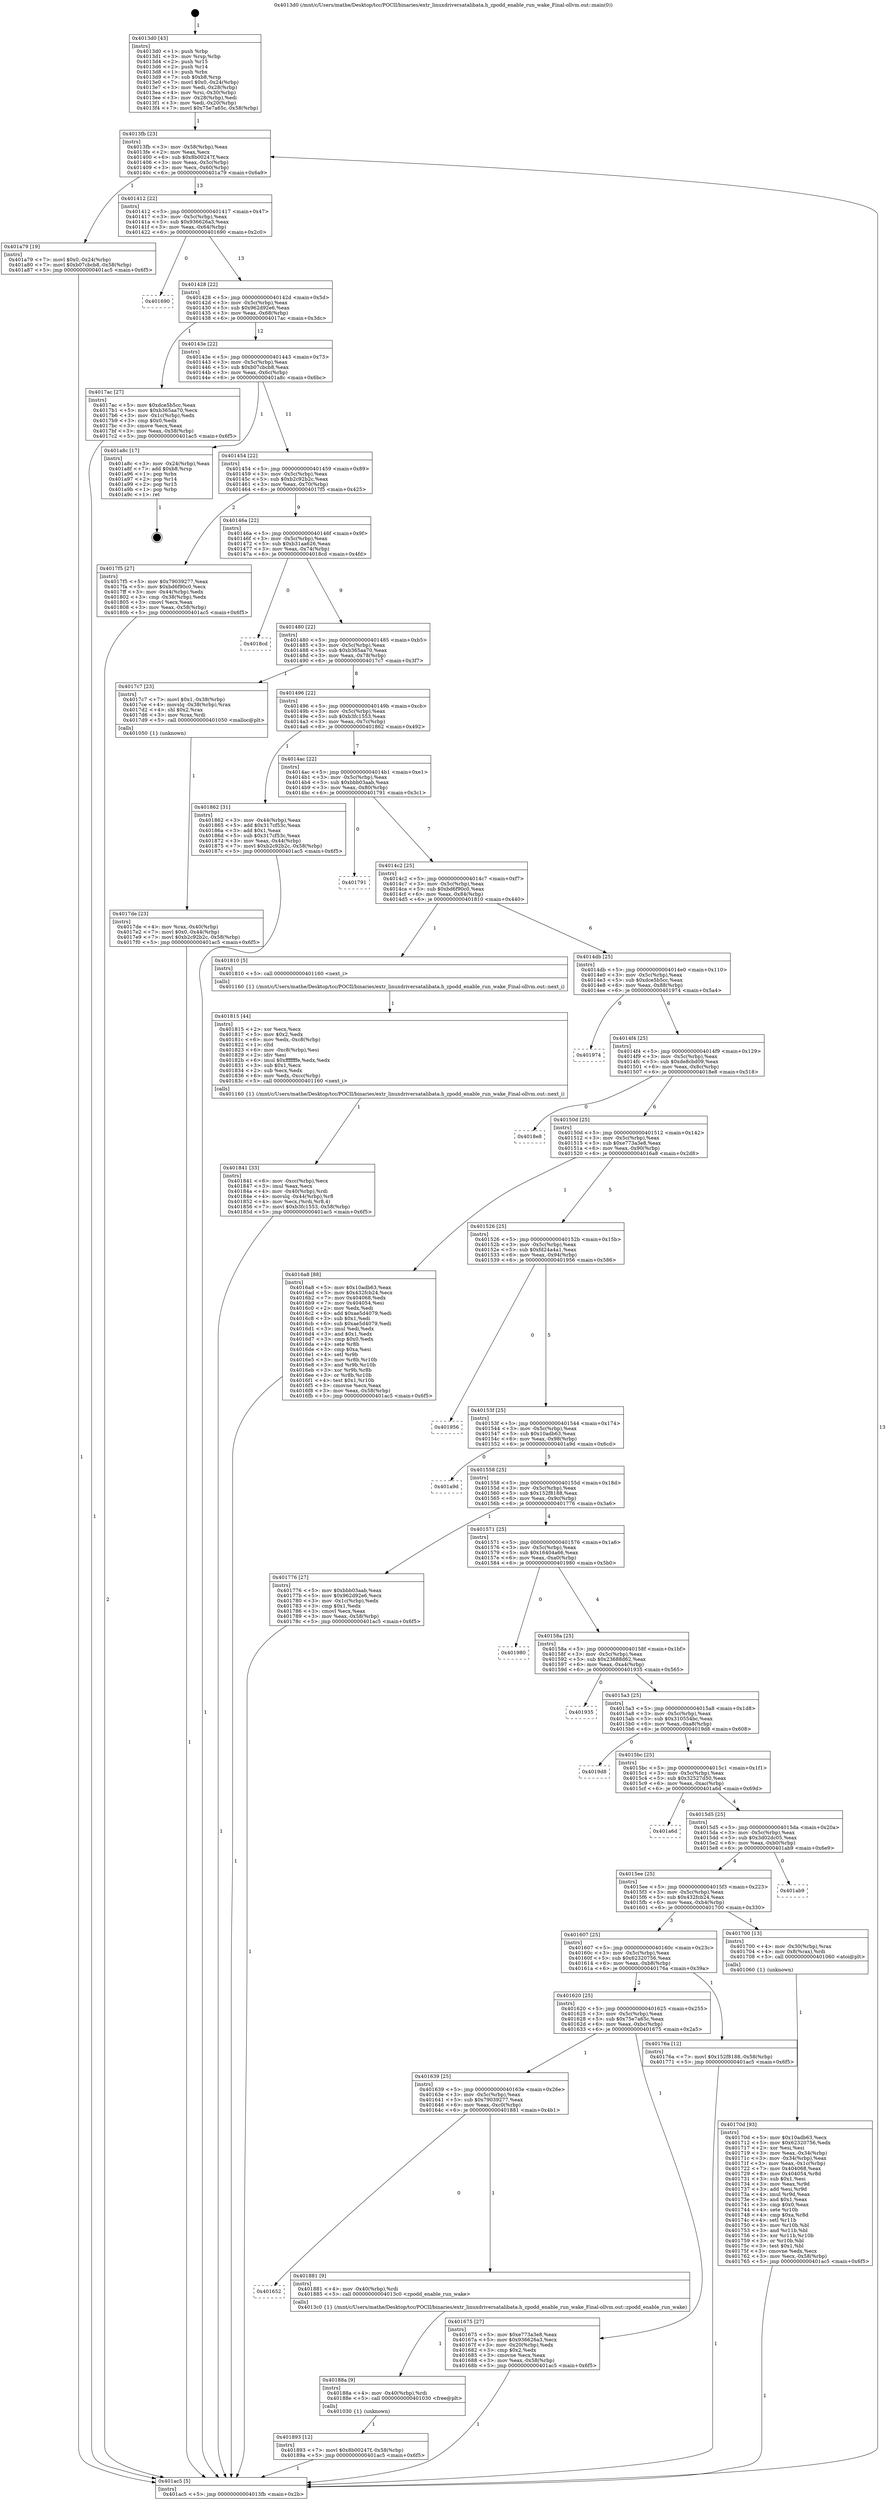digraph "0x4013d0" {
  label = "0x4013d0 (/mnt/c/Users/mathe/Desktop/tcc/POCII/binaries/extr_linuxdriversatalibata.h_zpodd_enable_run_wake_Final-ollvm.out::main(0))"
  labelloc = "t"
  node[shape=record]

  Entry [label="",width=0.3,height=0.3,shape=circle,fillcolor=black,style=filled]
  "0x4013fb" [label="{
     0x4013fb [23]\l
     | [instrs]\l
     &nbsp;&nbsp;0x4013fb \<+3\>: mov -0x58(%rbp),%eax\l
     &nbsp;&nbsp;0x4013fe \<+2\>: mov %eax,%ecx\l
     &nbsp;&nbsp;0x401400 \<+6\>: sub $0x8b00247f,%ecx\l
     &nbsp;&nbsp;0x401406 \<+3\>: mov %eax,-0x5c(%rbp)\l
     &nbsp;&nbsp;0x401409 \<+3\>: mov %ecx,-0x60(%rbp)\l
     &nbsp;&nbsp;0x40140c \<+6\>: je 0000000000401a79 \<main+0x6a9\>\l
  }"]
  "0x401a79" [label="{
     0x401a79 [19]\l
     | [instrs]\l
     &nbsp;&nbsp;0x401a79 \<+7\>: movl $0x0,-0x24(%rbp)\l
     &nbsp;&nbsp;0x401a80 \<+7\>: movl $0xb07cbcb8,-0x58(%rbp)\l
     &nbsp;&nbsp;0x401a87 \<+5\>: jmp 0000000000401ac5 \<main+0x6f5\>\l
  }"]
  "0x401412" [label="{
     0x401412 [22]\l
     | [instrs]\l
     &nbsp;&nbsp;0x401412 \<+5\>: jmp 0000000000401417 \<main+0x47\>\l
     &nbsp;&nbsp;0x401417 \<+3\>: mov -0x5c(%rbp),%eax\l
     &nbsp;&nbsp;0x40141a \<+5\>: sub $0x936626a3,%eax\l
     &nbsp;&nbsp;0x40141f \<+3\>: mov %eax,-0x64(%rbp)\l
     &nbsp;&nbsp;0x401422 \<+6\>: je 0000000000401690 \<main+0x2c0\>\l
  }"]
  Exit [label="",width=0.3,height=0.3,shape=circle,fillcolor=black,style=filled,peripheries=2]
  "0x401690" [label="{
     0x401690\l
  }", style=dashed]
  "0x401428" [label="{
     0x401428 [22]\l
     | [instrs]\l
     &nbsp;&nbsp;0x401428 \<+5\>: jmp 000000000040142d \<main+0x5d\>\l
     &nbsp;&nbsp;0x40142d \<+3\>: mov -0x5c(%rbp),%eax\l
     &nbsp;&nbsp;0x401430 \<+5\>: sub $0x962d92e6,%eax\l
     &nbsp;&nbsp;0x401435 \<+3\>: mov %eax,-0x68(%rbp)\l
     &nbsp;&nbsp;0x401438 \<+6\>: je 00000000004017ac \<main+0x3dc\>\l
  }"]
  "0x401893" [label="{
     0x401893 [12]\l
     | [instrs]\l
     &nbsp;&nbsp;0x401893 \<+7\>: movl $0x8b00247f,-0x58(%rbp)\l
     &nbsp;&nbsp;0x40189a \<+5\>: jmp 0000000000401ac5 \<main+0x6f5\>\l
  }"]
  "0x4017ac" [label="{
     0x4017ac [27]\l
     | [instrs]\l
     &nbsp;&nbsp;0x4017ac \<+5\>: mov $0xdce5b5cc,%eax\l
     &nbsp;&nbsp;0x4017b1 \<+5\>: mov $0xb365aa70,%ecx\l
     &nbsp;&nbsp;0x4017b6 \<+3\>: mov -0x1c(%rbp),%edx\l
     &nbsp;&nbsp;0x4017b9 \<+3\>: cmp $0x0,%edx\l
     &nbsp;&nbsp;0x4017bc \<+3\>: cmove %ecx,%eax\l
     &nbsp;&nbsp;0x4017bf \<+3\>: mov %eax,-0x58(%rbp)\l
     &nbsp;&nbsp;0x4017c2 \<+5\>: jmp 0000000000401ac5 \<main+0x6f5\>\l
  }"]
  "0x40143e" [label="{
     0x40143e [22]\l
     | [instrs]\l
     &nbsp;&nbsp;0x40143e \<+5\>: jmp 0000000000401443 \<main+0x73\>\l
     &nbsp;&nbsp;0x401443 \<+3\>: mov -0x5c(%rbp),%eax\l
     &nbsp;&nbsp;0x401446 \<+5\>: sub $0xb07cbcb8,%eax\l
     &nbsp;&nbsp;0x40144b \<+3\>: mov %eax,-0x6c(%rbp)\l
     &nbsp;&nbsp;0x40144e \<+6\>: je 0000000000401a8c \<main+0x6bc\>\l
  }"]
  "0x40188a" [label="{
     0x40188a [9]\l
     | [instrs]\l
     &nbsp;&nbsp;0x40188a \<+4\>: mov -0x40(%rbp),%rdi\l
     &nbsp;&nbsp;0x40188e \<+5\>: call 0000000000401030 \<free@plt\>\l
     | [calls]\l
     &nbsp;&nbsp;0x401030 \{1\} (unknown)\l
  }"]
  "0x401a8c" [label="{
     0x401a8c [17]\l
     | [instrs]\l
     &nbsp;&nbsp;0x401a8c \<+3\>: mov -0x24(%rbp),%eax\l
     &nbsp;&nbsp;0x401a8f \<+7\>: add $0xb8,%rsp\l
     &nbsp;&nbsp;0x401a96 \<+1\>: pop %rbx\l
     &nbsp;&nbsp;0x401a97 \<+2\>: pop %r14\l
     &nbsp;&nbsp;0x401a99 \<+2\>: pop %r15\l
     &nbsp;&nbsp;0x401a9b \<+1\>: pop %rbp\l
     &nbsp;&nbsp;0x401a9c \<+1\>: ret\l
  }"]
  "0x401454" [label="{
     0x401454 [22]\l
     | [instrs]\l
     &nbsp;&nbsp;0x401454 \<+5\>: jmp 0000000000401459 \<main+0x89\>\l
     &nbsp;&nbsp;0x401459 \<+3\>: mov -0x5c(%rbp),%eax\l
     &nbsp;&nbsp;0x40145c \<+5\>: sub $0xb2c92b2c,%eax\l
     &nbsp;&nbsp;0x401461 \<+3\>: mov %eax,-0x70(%rbp)\l
     &nbsp;&nbsp;0x401464 \<+6\>: je 00000000004017f5 \<main+0x425\>\l
  }"]
  "0x401652" [label="{
     0x401652\l
  }", style=dashed]
  "0x4017f5" [label="{
     0x4017f5 [27]\l
     | [instrs]\l
     &nbsp;&nbsp;0x4017f5 \<+5\>: mov $0x79039277,%eax\l
     &nbsp;&nbsp;0x4017fa \<+5\>: mov $0xbd6f90c0,%ecx\l
     &nbsp;&nbsp;0x4017ff \<+3\>: mov -0x44(%rbp),%edx\l
     &nbsp;&nbsp;0x401802 \<+3\>: cmp -0x38(%rbp),%edx\l
     &nbsp;&nbsp;0x401805 \<+3\>: cmovl %ecx,%eax\l
     &nbsp;&nbsp;0x401808 \<+3\>: mov %eax,-0x58(%rbp)\l
     &nbsp;&nbsp;0x40180b \<+5\>: jmp 0000000000401ac5 \<main+0x6f5\>\l
  }"]
  "0x40146a" [label="{
     0x40146a [22]\l
     | [instrs]\l
     &nbsp;&nbsp;0x40146a \<+5\>: jmp 000000000040146f \<main+0x9f\>\l
     &nbsp;&nbsp;0x40146f \<+3\>: mov -0x5c(%rbp),%eax\l
     &nbsp;&nbsp;0x401472 \<+5\>: sub $0xb31aa626,%eax\l
     &nbsp;&nbsp;0x401477 \<+3\>: mov %eax,-0x74(%rbp)\l
     &nbsp;&nbsp;0x40147a \<+6\>: je 00000000004018cd \<main+0x4fd\>\l
  }"]
  "0x401881" [label="{
     0x401881 [9]\l
     | [instrs]\l
     &nbsp;&nbsp;0x401881 \<+4\>: mov -0x40(%rbp),%rdi\l
     &nbsp;&nbsp;0x401885 \<+5\>: call 00000000004013c0 \<zpodd_enable_run_wake\>\l
     | [calls]\l
     &nbsp;&nbsp;0x4013c0 \{1\} (/mnt/c/Users/mathe/Desktop/tcc/POCII/binaries/extr_linuxdriversatalibata.h_zpodd_enable_run_wake_Final-ollvm.out::zpodd_enable_run_wake)\l
  }"]
  "0x4018cd" [label="{
     0x4018cd\l
  }", style=dashed]
  "0x401480" [label="{
     0x401480 [22]\l
     | [instrs]\l
     &nbsp;&nbsp;0x401480 \<+5\>: jmp 0000000000401485 \<main+0xb5\>\l
     &nbsp;&nbsp;0x401485 \<+3\>: mov -0x5c(%rbp),%eax\l
     &nbsp;&nbsp;0x401488 \<+5\>: sub $0xb365aa70,%eax\l
     &nbsp;&nbsp;0x40148d \<+3\>: mov %eax,-0x78(%rbp)\l
     &nbsp;&nbsp;0x401490 \<+6\>: je 00000000004017c7 \<main+0x3f7\>\l
  }"]
  "0x401841" [label="{
     0x401841 [33]\l
     | [instrs]\l
     &nbsp;&nbsp;0x401841 \<+6\>: mov -0xcc(%rbp),%ecx\l
     &nbsp;&nbsp;0x401847 \<+3\>: imul %eax,%ecx\l
     &nbsp;&nbsp;0x40184a \<+4\>: mov -0x40(%rbp),%rdi\l
     &nbsp;&nbsp;0x40184e \<+4\>: movslq -0x44(%rbp),%r8\l
     &nbsp;&nbsp;0x401852 \<+4\>: mov %ecx,(%rdi,%r8,4)\l
     &nbsp;&nbsp;0x401856 \<+7\>: movl $0xb3fc1553,-0x58(%rbp)\l
     &nbsp;&nbsp;0x40185d \<+5\>: jmp 0000000000401ac5 \<main+0x6f5\>\l
  }"]
  "0x4017c7" [label="{
     0x4017c7 [23]\l
     | [instrs]\l
     &nbsp;&nbsp;0x4017c7 \<+7\>: movl $0x1,-0x38(%rbp)\l
     &nbsp;&nbsp;0x4017ce \<+4\>: movslq -0x38(%rbp),%rax\l
     &nbsp;&nbsp;0x4017d2 \<+4\>: shl $0x2,%rax\l
     &nbsp;&nbsp;0x4017d6 \<+3\>: mov %rax,%rdi\l
     &nbsp;&nbsp;0x4017d9 \<+5\>: call 0000000000401050 \<malloc@plt\>\l
     | [calls]\l
     &nbsp;&nbsp;0x401050 \{1\} (unknown)\l
  }"]
  "0x401496" [label="{
     0x401496 [22]\l
     | [instrs]\l
     &nbsp;&nbsp;0x401496 \<+5\>: jmp 000000000040149b \<main+0xcb\>\l
     &nbsp;&nbsp;0x40149b \<+3\>: mov -0x5c(%rbp),%eax\l
     &nbsp;&nbsp;0x40149e \<+5\>: sub $0xb3fc1553,%eax\l
     &nbsp;&nbsp;0x4014a3 \<+3\>: mov %eax,-0x7c(%rbp)\l
     &nbsp;&nbsp;0x4014a6 \<+6\>: je 0000000000401862 \<main+0x492\>\l
  }"]
  "0x401815" [label="{
     0x401815 [44]\l
     | [instrs]\l
     &nbsp;&nbsp;0x401815 \<+2\>: xor %ecx,%ecx\l
     &nbsp;&nbsp;0x401817 \<+5\>: mov $0x2,%edx\l
     &nbsp;&nbsp;0x40181c \<+6\>: mov %edx,-0xc8(%rbp)\l
     &nbsp;&nbsp;0x401822 \<+1\>: cltd\l
     &nbsp;&nbsp;0x401823 \<+6\>: mov -0xc8(%rbp),%esi\l
     &nbsp;&nbsp;0x401829 \<+2\>: idiv %esi\l
     &nbsp;&nbsp;0x40182b \<+6\>: imul $0xfffffffe,%edx,%edx\l
     &nbsp;&nbsp;0x401831 \<+3\>: sub $0x1,%ecx\l
     &nbsp;&nbsp;0x401834 \<+2\>: sub %ecx,%edx\l
     &nbsp;&nbsp;0x401836 \<+6\>: mov %edx,-0xcc(%rbp)\l
     &nbsp;&nbsp;0x40183c \<+5\>: call 0000000000401160 \<next_i\>\l
     | [calls]\l
     &nbsp;&nbsp;0x401160 \{1\} (/mnt/c/Users/mathe/Desktop/tcc/POCII/binaries/extr_linuxdriversatalibata.h_zpodd_enable_run_wake_Final-ollvm.out::next_i)\l
  }"]
  "0x401862" [label="{
     0x401862 [31]\l
     | [instrs]\l
     &nbsp;&nbsp;0x401862 \<+3\>: mov -0x44(%rbp),%eax\l
     &nbsp;&nbsp;0x401865 \<+5\>: add $0x317cf53c,%eax\l
     &nbsp;&nbsp;0x40186a \<+3\>: add $0x1,%eax\l
     &nbsp;&nbsp;0x40186d \<+5\>: sub $0x317cf53c,%eax\l
     &nbsp;&nbsp;0x401872 \<+3\>: mov %eax,-0x44(%rbp)\l
     &nbsp;&nbsp;0x401875 \<+7\>: movl $0xb2c92b2c,-0x58(%rbp)\l
     &nbsp;&nbsp;0x40187c \<+5\>: jmp 0000000000401ac5 \<main+0x6f5\>\l
  }"]
  "0x4014ac" [label="{
     0x4014ac [22]\l
     | [instrs]\l
     &nbsp;&nbsp;0x4014ac \<+5\>: jmp 00000000004014b1 \<main+0xe1\>\l
     &nbsp;&nbsp;0x4014b1 \<+3\>: mov -0x5c(%rbp),%eax\l
     &nbsp;&nbsp;0x4014b4 \<+5\>: sub $0xbbb03aab,%eax\l
     &nbsp;&nbsp;0x4014b9 \<+3\>: mov %eax,-0x80(%rbp)\l
     &nbsp;&nbsp;0x4014bc \<+6\>: je 0000000000401791 \<main+0x3c1\>\l
  }"]
  "0x4017de" [label="{
     0x4017de [23]\l
     | [instrs]\l
     &nbsp;&nbsp;0x4017de \<+4\>: mov %rax,-0x40(%rbp)\l
     &nbsp;&nbsp;0x4017e2 \<+7\>: movl $0x0,-0x44(%rbp)\l
     &nbsp;&nbsp;0x4017e9 \<+7\>: movl $0xb2c92b2c,-0x58(%rbp)\l
     &nbsp;&nbsp;0x4017f0 \<+5\>: jmp 0000000000401ac5 \<main+0x6f5\>\l
  }"]
  "0x401791" [label="{
     0x401791\l
  }", style=dashed]
  "0x4014c2" [label="{
     0x4014c2 [25]\l
     | [instrs]\l
     &nbsp;&nbsp;0x4014c2 \<+5\>: jmp 00000000004014c7 \<main+0xf7\>\l
     &nbsp;&nbsp;0x4014c7 \<+3\>: mov -0x5c(%rbp),%eax\l
     &nbsp;&nbsp;0x4014ca \<+5\>: sub $0xbd6f90c0,%eax\l
     &nbsp;&nbsp;0x4014cf \<+6\>: mov %eax,-0x84(%rbp)\l
     &nbsp;&nbsp;0x4014d5 \<+6\>: je 0000000000401810 \<main+0x440\>\l
  }"]
  "0x40170d" [label="{
     0x40170d [93]\l
     | [instrs]\l
     &nbsp;&nbsp;0x40170d \<+5\>: mov $0x10adb63,%ecx\l
     &nbsp;&nbsp;0x401712 \<+5\>: mov $0x62320756,%edx\l
     &nbsp;&nbsp;0x401717 \<+2\>: xor %esi,%esi\l
     &nbsp;&nbsp;0x401719 \<+3\>: mov %eax,-0x34(%rbp)\l
     &nbsp;&nbsp;0x40171c \<+3\>: mov -0x34(%rbp),%eax\l
     &nbsp;&nbsp;0x40171f \<+3\>: mov %eax,-0x1c(%rbp)\l
     &nbsp;&nbsp;0x401722 \<+7\>: mov 0x404068,%eax\l
     &nbsp;&nbsp;0x401729 \<+8\>: mov 0x404054,%r8d\l
     &nbsp;&nbsp;0x401731 \<+3\>: sub $0x1,%esi\l
     &nbsp;&nbsp;0x401734 \<+3\>: mov %eax,%r9d\l
     &nbsp;&nbsp;0x401737 \<+3\>: add %esi,%r9d\l
     &nbsp;&nbsp;0x40173a \<+4\>: imul %r9d,%eax\l
     &nbsp;&nbsp;0x40173e \<+3\>: and $0x1,%eax\l
     &nbsp;&nbsp;0x401741 \<+3\>: cmp $0x0,%eax\l
     &nbsp;&nbsp;0x401744 \<+4\>: sete %r10b\l
     &nbsp;&nbsp;0x401748 \<+4\>: cmp $0xa,%r8d\l
     &nbsp;&nbsp;0x40174c \<+4\>: setl %r11b\l
     &nbsp;&nbsp;0x401750 \<+3\>: mov %r10b,%bl\l
     &nbsp;&nbsp;0x401753 \<+3\>: and %r11b,%bl\l
     &nbsp;&nbsp;0x401756 \<+3\>: xor %r11b,%r10b\l
     &nbsp;&nbsp;0x401759 \<+3\>: or %r10b,%bl\l
     &nbsp;&nbsp;0x40175c \<+3\>: test $0x1,%bl\l
     &nbsp;&nbsp;0x40175f \<+3\>: cmovne %edx,%ecx\l
     &nbsp;&nbsp;0x401762 \<+3\>: mov %ecx,-0x58(%rbp)\l
     &nbsp;&nbsp;0x401765 \<+5\>: jmp 0000000000401ac5 \<main+0x6f5\>\l
  }"]
  "0x401810" [label="{
     0x401810 [5]\l
     | [instrs]\l
     &nbsp;&nbsp;0x401810 \<+5\>: call 0000000000401160 \<next_i\>\l
     | [calls]\l
     &nbsp;&nbsp;0x401160 \{1\} (/mnt/c/Users/mathe/Desktop/tcc/POCII/binaries/extr_linuxdriversatalibata.h_zpodd_enable_run_wake_Final-ollvm.out::next_i)\l
  }"]
  "0x4014db" [label="{
     0x4014db [25]\l
     | [instrs]\l
     &nbsp;&nbsp;0x4014db \<+5\>: jmp 00000000004014e0 \<main+0x110\>\l
     &nbsp;&nbsp;0x4014e0 \<+3\>: mov -0x5c(%rbp),%eax\l
     &nbsp;&nbsp;0x4014e3 \<+5\>: sub $0xdce5b5cc,%eax\l
     &nbsp;&nbsp;0x4014e8 \<+6\>: mov %eax,-0x88(%rbp)\l
     &nbsp;&nbsp;0x4014ee \<+6\>: je 0000000000401974 \<main+0x5a4\>\l
  }"]
  "0x4013d0" [label="{
     0x4013d0 [43]\l
     | [instrs]\l
     &nbsp;&nbsp;0x4013d0 \<+1\>: push %rbp\l
     &nbsp;&nbsp;0x4013d1 \<+3\>: mov %rsp,%rbp\l
     &nbsp;&nbsp;0x4013d4 \<+2\>: push %r15\l
     &nbsp;&nbsp;0x4013d6 \<+2\>: push %r14\l
     &nbsp;&nbsp;0x4013d8 \<+1\>: push %rbx\l
     &nbsp;&nbsp;0x4013d9 \<+7\>: sub $0xb8,%rsp\l
     &nbsp;&nbsp;0x4013e0 \<+7\>: movl $0x0,-0x24(%rbp)\l
     &nbsp;&nbsp;0x4013e7 \<+3\>: mov %edi,-0x28(%rbp)\l
     &nbsp;&nbsp;0x4013ea \<+4\>: mov %rsi,-0x30(%rbp)\l
     &nbsp;&nbsp;0x4013ee \<+3\>: mov -0x28(%rbp),%edi\l
     &nbsp;&nbsp;0x4013f1 \<+3\>: mov %edi,-0x20(%rbp)\l
     &nbsp;&nbsp;0x4013f4 \<+7\>: movl $0x75e7a65c,-0x58(%rbp)\l
  }"]
  "0x401974" [label="{
     0x401974\l
  }", style=dashed]
  "0x4014f4" [label="{
     0x4014f4 [25]\l
     | [instrs]\l
     &nbsp;&nbsp;0x4014f4 \<+5\>: jmp 00000000004014f9 \<main+0x129\>\l
     &nbsp;&nbsp;0x4014f9 \<+3\>: mov -0x5c(%rbp),%eax\l
     &nbsp;&nbsp;0x4014fc \<+5\>: sub $0xde8cbd09,%eax\l
     &nbsp;&nbsp;0x401501 \<+6\>: mov %eax,-0x8c(%rbp)\l
     &nbsp;&nbsp;0x401507 \<+6\>: je 00000000004018e8 \<main+0x518\>\l
  }"]
  "0x401ac5" [label="{
     0x401ac5 [5]\l
     | [instrs]\l
     &nbsp;&nbsp;0x401ac5 \<+5\>: jmp 00000000004013fb \<main+0x2b\>\l
  }"]
  "0x4018e8" [label="{
     0x4018e8\l
  }", style=dashed]
  "0x40150d" [label="{
     0x40150d [25]\l
     | [instrs]\l
     &nbsp;&nbsp;0x40150d \<+5\>: jmp 0000000000401512 \<main+0x142\>\l
     &nbsp;&nbsp;0x401512 \<+3\>: mov -0x5c(%rbp),%eax\l
     &nbsp;&nbsp;0x401515 \<+5\>: sub $0xe773a3e8,%eax\l
     &nbsp;&nbsp;0x40151a \<+6\>: mov %eax,-0x90(%rbp)\l
     &nbsp;&nbsp;0x401520 \<+6\>: je 00000000004016a8 \<main+0x2d8\>\l
  }"]
  "0x401639" [label="{
     0x401639 [25]\l
     | [instrs]\l
     &nbsp;&nbsp;0x401639 \<+5\>: jmp 000000000040163e \<main+0x26e\>\l
     &nbsp;&nbsp;0x40163e \<+3\>: mov -0x5c(%rbp),%eax\l
     &nbsp;&nbsp;0x401641 \<+5\>: sub $0x79039277,%eax\l
     &nbsp;&nbsp;0x401646 \<+6\>: mov %eax,-0xc0(%rbp)\l
     &nbsp;&nbsp;0x40164c \<+6\>: je 0000000000401881 \<main+0x4b1\>\l
  }"]
  "0x4016a8" [label="{
     0x4016a8 [88]\l
     | [instrs]\l
     &nbsp;&nbsp;0x4016a8 \<+5\>: mov $0x10adb63,%eax\l
     &nbsp;&nbsp;0x4016ad \<+5\>: mov $0x432fcb24,%ecx\l
     &nbsp;&nbsp;0x4016b2 \<+7\>: mov 0x404068,%edx\l
     &nbsp;&nbsp;0x4016b9 \<+7\>: mov 0x404054,%esi\l
     &nbsp;&nbsp;0x4016c0 \<+2\>: mov %edx,%edi\l
     &nbsp;&nbsp;0x4016c2 \<+6\>: add $0xae5d4079,%edi\l
     &nbsp;&nbsp;0x4016c8 \<+3\>: sub $0x1,%edi\l
     &nbsp;&nbsp;0x4016cb \<+6\>: sub $0xae5d4079,%edi\l
     &nbsp;&nbsp;0x4016d1 \<+3\>: imul %edi,%edx\l
     &nbsp;&nbsp;0x4016d4 \<+3\>: and $0x1,%edx\l
     &nbsp;&nbsp;0x4016d7 \<+3\>: cmp $0x0,%edx\l
     &nbsp;&nbsp;0x4016da \<+4\>: sete %r8b\l
     &nbsp;&nbsp;0x4016de \<+3\>: cmp $0xa,%esi\l
     &nbsp;&nbsp;0x4016e1 \<+4\>: setl %r9b\l
     &nbsp;&nbsp;0x4016e5 \<+3\>: mov %r8b,%r10b\l
     &nbsp;&nbsp;0x4016e8 \<+3\>: and %r9b,%r10b\l
     &nbsp;&nbsp;0x4016eb \<+3\>: xor %r9b,%r8b\l
     &nbsp;&nbsp;0x4016ee \<+3\>: or %r8b,%r10b\l
     &nbsp;&nbsp;0x4016f1 \<+4\>: test $0x1,%r10b\l
     &nbsp;&nbsp;0x4016f5 \<+3\>: cmovne %ecx,%eax\l
     &nbsp;&nbsp;0x4016f8 \<+3\>: mov %eax,-0x58(%rbp)\l
     &nbsp;&nbsp;0x4016fb \<+5\>: jmp 0000000000401ac5 \<main+0x6f5\>\l
  }"]
  "0x401526" [label="{
     0x401526 [25]\l
     | [instrs]\l
     &nbsp;&nbsp;0x401526 \<+5\>: jmp 000000000040152b \<main+0x15b\>\l
     &nbsp;&nbsp;0x40152b \<+3\>: mov -0x5c(%rbp),%eax\l
     &nbsp;&nbsp;0x40152e \<+5\>: sub $0xfd24a4a1,%eax\l
     &nbsp;&nbsp;0x401533 \<+6\>: mov %eax,-0x94(%rbp)\l
     &nbsp;&nbsp;0x401539 \<+6\>: je 0000000000401956 \<main+0x586\>\l
  }"]
  "0x401675" [label="{
     0x401675 [27]\l
     | [instrs]\l
     &nbsp;&nbsp;0x401675 \<+5\>: mov $0xe773a3e8,%eax\l
     &nbsp;&nbsp;0x40167a \<+5\>: mov $0x936626a3,%ecx\l
     &nbsp;&nbsp;0x40167f \<+3\>: mov -0x20(%rbp),%edx\l
     &nbsp;&nbsp;0x401682 \<+3\>: cmp $0x2,%edx\l
     &nbsp;&nbsp;0x401685 \<+3\>: cmovne %ecx,%eax\l
     &nbsp;&nbsp;0x401688 \<+3\>: mov %eax,-0x58(%rbp)\l
     &nbsp;&nbsp;0x40168b \<+5\>: jmp 0000000000401ac5 \<main+0x6f5\>\l
  }"]
  "0x401956" [label="{
     0x401956\l
  }", style=dashed]
  "0x40153f" [label="{
     0x40153f [25]\l
     | [instrs]\l
     &nbsp;&nbsp;0x40153f \<+5\>: jmp 0000000000401544 \<main+0x174\>\l
     &nbsp;&nbsp;0x401544 \<+3\>: mov -0x5c(%rbp),%eax\l
     &nbsp;&nbsp;0x401547 \<+5\>: sub $0x10adb63,%eax\l
     &nbsp;&nbsp;0x40154c \<+6\>: mov %eax,-0x98(%rbp)\l
     &nbsp;&nbsp;0x401552 \<+6\>: je 0000000000401a9d \<main+0x6cd\>\l
  }"]
  "0x401620" [label="{
     0x401620 [25]\l
     | [instrs]\l
     &nbsp;&nbsp;0x401620 \<+5\>: jmp 0000000000401625 \<main+0x255\>\l
     &nbsp;&nbsp;0x401625 \<+3\>: mov -0x5c(%rbp),%eax\l
     &nbsp;&nbsp;0x401628 \<+5\>: sub $0x75e7a65c,%eax\l
     &nbsp;&nbsp;0x40162d \<+6\>: mov %eax,-0xbc(%rbp)\l
     &nbsp;&nbsp;0x401633 \<+6\>: je 0000000000401675 \<main+0x2a5\>\l
  }"]
  "0x401a9d" [label="{
     0x401a9d\l
  }", style=dashed]
  "0x401558" [label="{
     0x401558 [25]\l
     | [instrs]\l
     &nbsp;&nbsp;0x401558 \<+5\>: jmp 000000000040155d \<main+0x18d\>\l
     &nbsp;&nbsp;0x40155d \<+3\>: mov -0x5c(%rbp),%eax\l
     &nbsp;&nbsp;0x401560 \<+5\>: sub $0x152f8188,%eax\l
     &nbsp;&nbsp;0x401565 \<+6\>: mov %eax,-0x9c(%rbp)\l
     &nbsp;&nbsp;0x40156b \<+6\>: je 0000000000401776 \<main+0x3a6\>\l
  }"]
  "0x40176a" [label="{
     0x40176a [12]\l
     | [instrs]\l
     &nbsp;&nbsp;0x40176a \<+7\>: movl $0x152f8188,-0x58(%rbp)\l
     &nbsp;&nbsp;0x401771 \<+5\>: jmp 0000000000401ac5 \<main+0x6f5\>\l
  }"]
  "0x401776" [label="{
     0x401776 [27]\l
     | [instrs]\l
     &nbsp;&nbsp;0x401776 \<+5\>: mov $0xbbb03aab,%eax\l
     &nbsp;&nbsp;0x40177b \<+5\>: mov $0x962d92e6,%ecx\l
     &nbsp;&nbsp;0x401780 \<+3\>: mov -0x1c(%rbp),%edx\l
     &nbsp;&nbsp;0x401783 \<+3\>: cmp $0x1,%edx\l
     &nbsp;&nbsp;0x401786 \<+3\>: cmovl %ecx,%eax\l
     &nbsp;&nbsp;0x401789 \<+3\>: mov %eax,-0x58(%rbp)\l
     &nbsp;&nbsp;0x40178c \<+5\>: jmp 0000000000401ac5 \<main+0x6f5\>\l
  }"]
  "0x401571" [label="{
     0x401571 [25]\l
     | [instrs]\l
     &nbsp;&nbsp;0x401571 \<+5\>: jmp 0000000000401576 \<main+0x1a6\>\l
     &nbsp;&nbsp;0x401576 \<+3\>: mov -0x5c(%rbp),%eax\l
     &nbsp;&nbsp;0x401579 \<+5\>: sub $0x16404a66,%eax\l
     &nbsp;&nbsp;0x40157e \<+6\>: mov %eax,-0xa0(%rbp)\l
     &nbsp;&nbsp;0x401584 \<+6\>: je 0000000000401980 \<main+0x5b0\>\l
  }"]
  "0x401607" [label="{
     0x401607 [25]\l
     | [instrs]\l
     &nbsp;&nbsp;0x401607 \<+5\>: jmp 000000000040160c \<main+0x23c\>\l
     &nbsp;&nbsp;0x40160c \<+3\>: mov -0x5c(%rbp),%eax\l
     &nbsp;&nbsp;0x40160f \<+5\>: sub $0x62320756,%eax\l
     &nbsp;&nbsp;0x401614 \<+6\>: mov %eax,-0xb8(%rbp)\l
     &nbsp;&nbsp;0x40161a \<+6\>: je 000000000040176a \<main+0x39a\>\l
  }"]
  "0x401980" [label="{
     0x401980\l
  }", style=dashed]
  "0x40158a" [label="{
     0x40158a [25]\l
     | [instrs]\l
     &nbsp;&nbsp;0x40158a \<+5\>: jmp 000000000040158f \<main+0x1bf\>\l
     &nbsp;&nbsp;0x40158f \<+3\>: mov -0x5c(%rbp),%eax\l
     &nbsp;&nbsp;0x401592 \<+5\>: sub $0x23688d62,%eax\l
     &nbsp;&nbsp;0x401597 \<+6\>: mov %eax,-0xa4(%rbp)\l
     &nbsp;&nbsp;0x40159d \<+6\>: je 0000000000401935 \<main+0x565\>\l
  }"]
  "0x401700" [label="{
     0x401700 [13]\l
     | [instrs]\l
     &nbsp;&nbsp;0x401700 \<+4\>: mov -0x30(%rbp),%rax\l
     &nbsp;&nbsp;0x401704 \<+4\>: mov 0x8(%rax),%rdi\l
     &nbsp;&nbsp;0x401708 \<+5\>: call 0000000000401060 \<atoi@plt\>\l
     | [calls]\l
     &nbsp;&nbsp;0x401060 \{1\} (unknown)\l
  }"]
  "0x401935" [label="{
     0x401935\l
  }", style=dashed]
  "0x4015a3" [label="{
     0x4015a3 [25]\l
     | [instrs]\l
     &nbsp;&nbsp;0x4015a3 \<+5\>: jmp 00000000004015a8 \<main+0x1d8\>\l
     &nbsp;&nbsp;0x4015a8 \<+3\>: mov -0x5c(%rbp),%eax\l
     &nbsp;&nbsp;0x4015ab \<+5\>: sub $0x310554bc,%eax\l
     &nbsp;&nbsp;0x4015b0 \<+6\>: mov %eax,-0xa8(%rbp)\l
     &nbsp;&nbsp;0x4015b6 \<+6\>: je 00000000004019d8 \<main+0x608\>\l
  }"]
  "0x4015ee" [label="{
     0x4015ee [25]\l
     | [instrs]\l
     &nbsp;&nbsp;0x4015ee \<+5\>: jmp 00000000004015f3 \<main+0x223\>\l
     &nbsp;&nbsp;0x4015f3 \<+3\>: mov -0x5c(%rbp),%eax\l
     &nbsp;&nbsp;0x4015f6 \<+5\>: sub $0x432fcb24,%eax\l
     &nbsp;&nbsp;0x4015fb \<+6\>: mov %eax,-0xb4(%rbp)\l
     &nbsp;&nbsp;0x401601 \<+6\>: je 0000000000401700 \<main+0x330\>\l
  }"]
  "0x4019d8" [label="{
     0x4019d8\l
  }", style=dashed]
  "0x4015bc" [label="{
     0x4015bc [25]\l
     | [instrs]\l
     &nbsp;&nbsp;0x4015bc \<+5\>: jmp 00000000004015c1 \<main+0x1f1\>\l
     &nbsp;&nbsp;0x4015c1 \<+3\>: mov -0x5c(%rbp),%eax\l
     &nbsp;&nbsp;0x4015c4 \<+5\>: sub $0x32527d50,%eax\l
     &nbsp;&nbsp;0x4015c9 \<+6\>: mov %eax,-0xac(%rbp)\l
     &nbsp;&nbsp;0x4015cf \<+6\>: je 0000000000401a6d \<main+0x69d\>\l
  }"]
  "0x401ab9" [label="{
     0x401ab9\l
  }", style=dashed]
  "0x401a6d" [label="{
     0x401a6d\l
  }", style=dashed]
  "0x4015d5" [label="{
     0x4015d5 [25]\l
     | [instrs]\l
     &nbsp;&nbsp;0x4015d5 \<+5\>: jmp 00000000004015da \<main+0x20a\>\l
     &nbsp;&nbsp;0x4015da \<+3\>: mov -0x5c(%rbp),%eax\l
     &nbsp;&nbsp;0x4015dd \<+5\>: sub $0x3d02dc05,%eax\l
     &nbsp;&nbsp;0x4015e2 \<+6\>: mov %eax,-0xb0(%rbp)\l
     &nbsp;&nbsp;0x4015e8 \<+6\>: je 0000000000401ab9 \<main+0x6e9\>\l
  }"]
  Entry -> "0x4013d0" [label=" 1"]
  "0x4013fb" -> "0x401a79" [label=" 1"]
  "0x4013fb" -> "0x401412" [label=" 13"]
  "0x401a8c" -> Exit [label=" 1"]
  "0x401412" -> "0x401690" [label=" 0"]
  "0x401412" -> "0x401428" [label=" 13"]
  "0x401a79" -> "0x401ac5" [label=" 1"]
  "0x401428" -> "0x4017ac" [label=" 1"]
  "0x401428" -> "0x40143e" [label=" 12"]
  "0x401893" -> "0x401ac5" [label=" 1"]
  "0x40143e" -> "0x401a8c" [label=" 1"]
  "0x40143e" -> "0x401454" [label=" 11"]
  "0x40188a" -> "0x401893" [label=" 1"]
  "0x401454" -> "0x4017f5" [label=" 2"]
  "0x401454" -> "0x40146a" [label=" 9"]
  "0x401881" -> "0x40188a" [label=" 1"]
  "0x40146a" -> "0x4018cd" [label=" 0"]
  "0x40146a" -> "0x401480" [label=" 9"]
  "0x401639" -> "0x401652" [label=" 0"]
  "0x401480" -> "0x4017c7" [label=" 1"]
  "0x401480" -> "0x401496" [label=" 8"]
  "0x401639" -> "0x401881" [label=" 1"]
  "0x401496" -> "0x401862" [label=" 1"]
  "0x401496" -> "0x4014ac" [label=" 7"]
  "0x401862" -> "0x401ac5" [label=" 1"]
  "0x4014ac" -> "0x401791" [label=" 0"]
  "0x4014ac" -> "0x4014c2" [label=" 7"]
  "0x401841" -> "0x401ac5" [label=" 1"]
  "0x4014c2" -> "0x401810" [label=" 1"]
  "0x4014c2" -> "0x4014db" [label=" 6"]
  "0x401815" -> "0x401841" [label=" 1"]
  "0x4014db" -> "0x401974" [label=" 0"]
  "0x4014db" -> "0x4014f4" [label=" 6"]
  "0x401810" -> "0x401815" [label=" 1"]
  "0x4014f4" -> "0x4018e8" [label=" 0"]
  "0x4014f4" -> "0x40150d" [label=" 6"]
  "0x4017f5" -> "0x401ac5" [label=" 2"]
  "0x40150d" -> "0x4016a8" [label=" 1"]
  "0x40150d" -> "0x401526" [label=" 5"]
  "0x4017de" -> "0x401ac5" [label=" 1"]
  "0x401526" -> "0x401956" [label=" 0"]
  "0x401526" -> "0x40153f" [label=" 5"]
  "0x4017c7" -> "0x4017de" [label=" 1"]
  "0x40153f" -> "0x401a9d" [label=" 0"]
  "0x40153f" -> "0x401558" [label=" 5"]
  "0x401776" -> "0x401ac5" [label=" 1"]
  "0x401558" -> "0x401776" [label=" 1"]
  "0x401558" -> "0x401571" [label=" 4"]
  "0x40176a" -> "0x401ac5" [label=" 1"]
  "0x401571" -> "0x401980" [label=" 0"]
  "0x401571" -> "0x40158a" [label=" 4"]
  "0x401700" -> "0x40170d" [label=" 1"]
  "0x40158a" -> "0x401935" [label=" 0"]
  "0x40158a" -> "0x4015a3" [label=" 4"]
  "0x4016a8" -> "0x401ac5" [label=" 1"]
  "0x4015a3" -> "0x4019d8" [label=" 0"]
  "0x4015a3" -> "0x4015bc" [label=" 4"]
  "0x4013d0" -> "0x4013fb" [label=" 1"]
  "0x4015bc" -> "0x401a6d" [label=" 0"]
  "0x4015bc" -> "0x4015d5" [label=" 4"]
  "0x401675" -> "0x401ac5" [label=" 1"]
  "0x4015d5" -> "0x401ab9" [label=" 0"]
  "0x4015d5" -> "0x4015ee" [label=" 4"]
  "0x401ac5" -> "0x4013fb" [label=" 13"]
  "0x4015ee" -> "0x401700" [label=" 1"]
  "0x4015ee" -> "0x401607" [label=" 3"]
  "0x40170d" -> "0x401ac5" [label=" 1"]
  "0x401607" -> "0x40176a" [label=" 1"]
  "0x401607" -> "0x401620" [label=" 2"]
  "0x4017ac" -> "0x401ac5" [label=" 1"]
  "0x401620" -> "0x401675" [label=" 1"]
  "0x401620" -> "0x401639" [label=" 1"]
}
